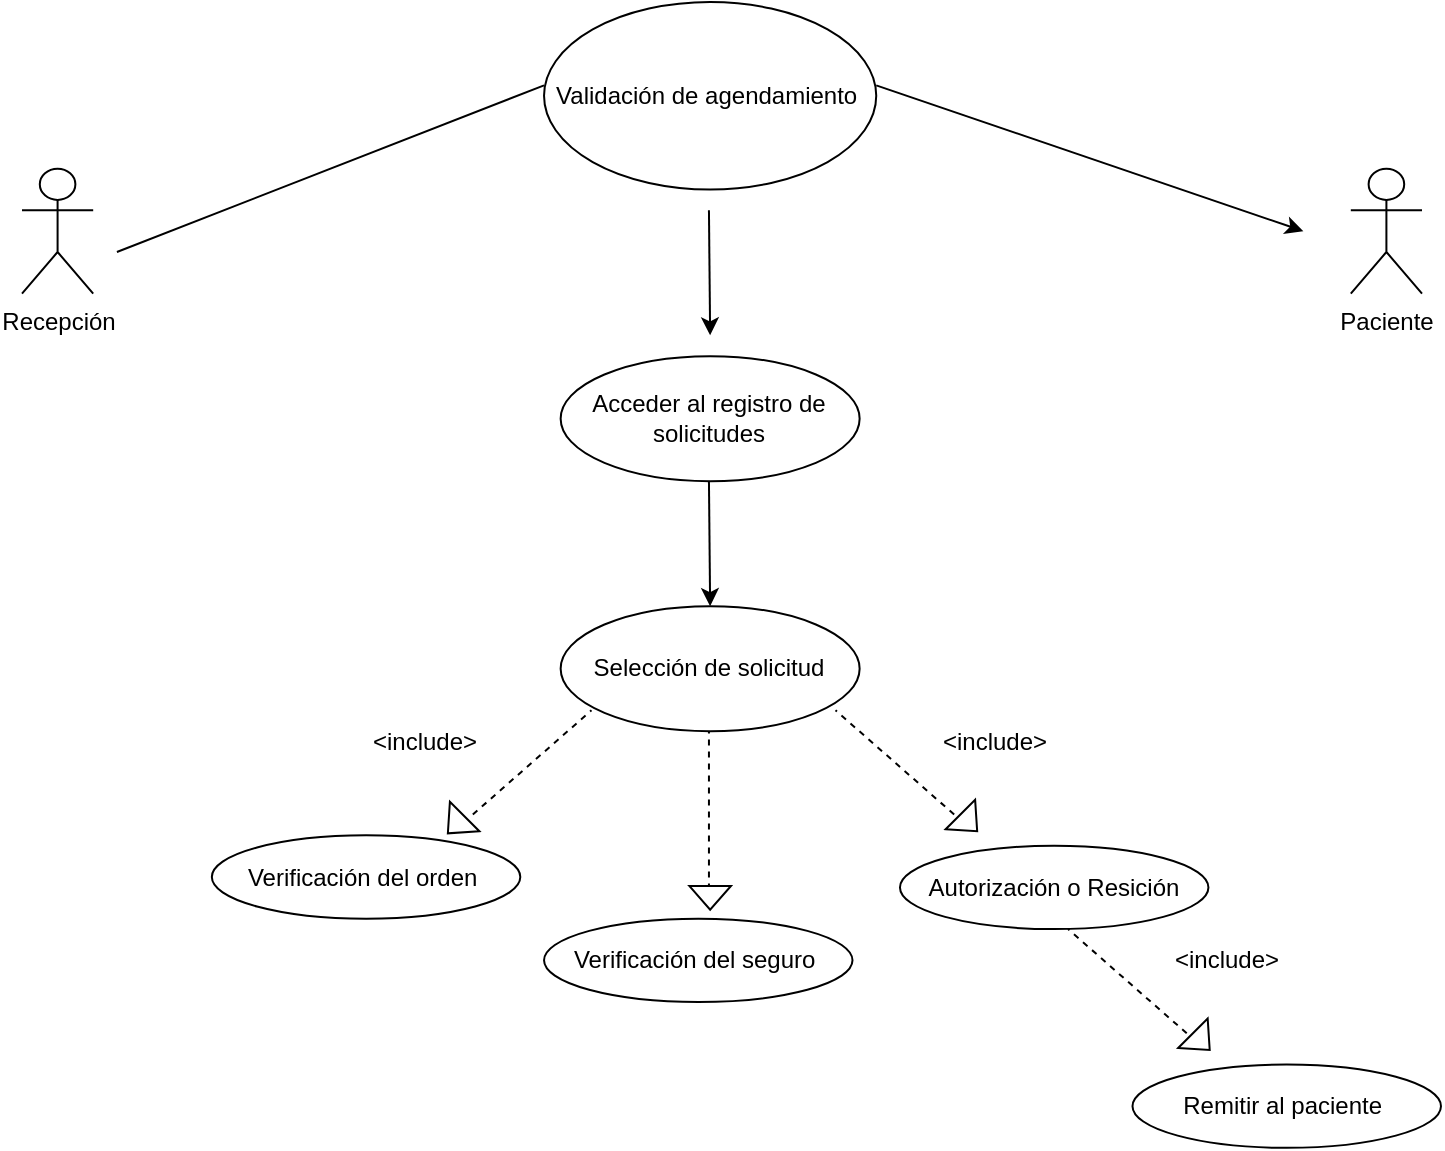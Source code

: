 <mxfile version="21.0.6" type="github">
  <diagram name="Página-1" id="bPgsMU8PRrx963c7AV9I">
    <mxGraphModel dx="880" dy="452" grid="1" gridSize="10" guides="1" tooltips="1" connect="1" arrows="1" fold="1" page="1" pageScale="1" pageWidth="827" pageHeight="1169" math="0" shadow="0">
      <root>
        <mxCell id="0" />
        <mxCell id="1" parent="0" />
        <mxCell id="F2iqbNTk3JjC4EuO5BKv-2" value="Recepción" style="shape=umlActor;verticalLabelPosition=bottom;verticalAlign=top;html=1;outlineConnect=0;" vertex="1" parent="1">
          <mxGeometry x="70" y="443.333" width="35.593" height="62.5" as="geometry" />
        </mxCell>
        <mxCell id="F2iqbNTk3JjC4EuO5BKv-3" value="Paciente" style="shape=umlActor;verticalLabelPosition=bottom;verticalAlign=top;html=1;outlineConnect=0;" vertex="1" parent="1">
          <mxGeometry x="734.407" y="443.333" width="35.593" height="62.5" as="geometry" />
        </mxCell>
        <mxCell id="F2iqbNTk3JjC4EuO5BKv-4" value="Validación de agendamiento&amp;nbsp;" style="ellipse;whiteSpace=wrap;html=1;" vertex="1" parent="1">
          <mxGeometry x="331.017" y="360" width="166.102" height="93.75" as="geometry" />
        </mxCell>
        <mxCell id="F2iqbNTk3JjC4EuO5BKv-5" value="" style="endArrow=none;html=1;rounded=0;" edge="1" parent="1">
          <mxGeometry width="50" height="50" relative="1" as="geometry">
            <mxPoint x="117.458" y="485" as="sourcePoint" />
            <mxPoint x="331.017" y="401.667" as="targetPoint" />
          </mxGeometry>
        </mxCell>
        <mxCell id="F2iqbNTk3JjC4EuO5BKv-6" value="" style="endArrow=classic;html=1;rounded=0;" edge="1" parent="1">
          <mxGeometry width="50" height="50" relative="1" as="geometry">
            <mxPoint x="497.119" y="401.667" as="sourcePoint" />
            <mxPoint x="710.678" y="474.583" as="targetPoint" />
          </mxGeometry>
        </mxCell>
        <mxCell id="F2iqbNTk3JjC4EuO5BKv-7" value="" style="endArrow=classic;html=1;rounded=0;" edge="1" parent="1">
          <mxGeometry width="50" height="50" relative="1" as="geometry">
            <mxPoint x="413.475" y="464.167" as="sourcePoint" />
            <mxPoint x="414.068" y="526.667" as="targetPoint" />
          </mxGeometry>
        </mxCell>
        <mxCell id="F2iqbNTk3JjC4EuO5BKv-8" value="Acceder al registro de solicitudes" style="ellipse;whiteSpace=wrap;html=1;" vertex="1" parent="1">
          <mxGeometry x="339.322" y="537.083" width="149.492" height="62.5" as="geometry" />
        </mxCell>
        <mxCell id="F2iqbNTk3JjC4EuO5BKv-9" value="" style="endArrow=classic;html=1;rounded=0;" edge="1" parent="1">
          <mxGeometry width="50" height="50" relative="1" as="geometry">
            <mxPoint x="413.475" y="599.583" as="sourcePoint" />
            <mxPoint x="414.068" y="662.083" as="targetPoint" />
          </mxGeometry>
        </mxCell>
        <mxCell id="F2iqbNTk3JjC4EuO5BKv-10" value="Selección de solicitud" style="ellipse;whiteSpace=wrap;html=1;" vertex="1" parent="1">
          <mxGeometry x="339.322" y="662.083" width="149.492" height="62.5" as="geometry" />
        </mxCell>
        <mxCell id="F2iqbNTk3JjC4EuO5BKv-11" value="" style="endArrow=none;dashed=1;html=1;rounded=0;" edge="1" parent="1">
          <mxGeometry width="50" height="50" relative="1" as="geometry">
            <mxPoint x="295.424" y="766.25" as="sourcePoint" />
            <mxPoint x="354.746" y="714.167" as="targetPoint" />
          </mxGeometry>
        </mxCell>
        <mxCell id="F2iqbNTk3JjC4EuO5BKv-12" value="" style="triangle;whiteSpace=wrap;html=1;rotation=135;" vertex="1" parent="1">
          <mxGeometry x="281.186" y="761.042" width="11.864" height="20.833" as="geometry" />
        </mxCell>
        <mxCell id="F2iqbNTk3JjC4EuO5BKv-13" value="" style="endArrow=none;dashed=1;html=1;rounded=0;flipH=1;" edge="1" parent="1">
          <mxGeometry width="50" height="50" relative="1" as="geometry">
            <mxPoint x="475.763" y="766.25" as="sourcePoint" />
            <mxPoint x="535.085" y="714.167" as="targetPoint" />
          </mxGeometry>
        </mxCell>
        <mxCell id="F2iqbNTk3JjC4EuO5BKv-14" value="" style="triangle;whiteSpace=wrap;html=1;rotation=-135;flipH=1;" vertex="1" parent="1">
          <mxGeometry x="537.458" y="760" width="11.864" height="20.833" as="geometry" />
        </mxCell>
        <mxCell id="F2iqbNTk3JjC4EuO5BKv-15" value="" style="endArrow=none;dashed=1;html=1;rounded=0;" edge="1" parent="1">
          <mxGeometry width="50" height="50" relative="1" as="geometry">
            <mxPoint x="413.475" y="803.75" as="sourcePoint" />
            <mxPoint x="413.475" y="724.583" as="targetPoint" />
          </mxGeometry>
        </mxCell>
        <mxCell id="F2iqbNTk3JjC4EuO5BKv-16" value="" style="triangle;whiteSpace=wrap;html=1;rotation=-90;flipH=1;" vertex="1" parent="1">
          <mxGeometry x="408.136" y="797.5" width="11.864" height="20.833" as="geometry" />
        </mxCell>
        <mxCell id="F2iqbNTk3JjC4EuO5BKv-17" value="Verificación del orden&amp;nbsp;" style="ellipse;whiteSpace=wrap;html=1;" vertex="1" parent="1">
          <mxGeometry x="164.915" y="776.667" width="154.237" height="41.667" as="geometry" />
        </mxCell>
        <mxCell id="F2iqbNTk3JjC4EuO5BKv-18" value="Verificación del seguro&amp;nbsp;" style="ellipse;whiteSpace=wrap;html=1;" vertex="1" parent="1">
          <mxGeometry x="331.017" y="818.333" width="154.237" height="41.667" as="geometry" />
        </mxCell>
        <mxCell id="F2iqbNTk3JjC4EuO5BKv-19" value="Autorización o Resición" style="ellipse;whiteSpace=wrap;html=1;" vertex="1" parent="1">
          <mxGeometry x="508.983" y="781.875" width="154.237" height="41.667" as="geometry" />
        </mxCell>
        <mxCell id="F2iqbNTk3JjC4EuO5BKv-20" value="&amp;lt;include&amp;gt;" style="text;html=1;strokeColor=none;fillColor=none;align=center;verticalAlign=middle;whiteSpace=wrap;rounded=0;" vertex="1" parent="1">
          <mxGeometry x="236.102" y="714.167" width="71.186" height="31.25" as="geometry" />
        </mxCell>
        <mxCell id="F2iqbNTk3JjC4EuO5BKv-21" value="&amp;lt;include&amp;gt;" style="text;html=1;strokeColor=none;fillColor=none;align=center;verticalAlign=middle;whiteSpace=wrap;rounded=0;" vertex="1" parent="1">
          <mxGeometry x="520.847" y="714.167" width="71.186" height="31.25" as="geometry" />
        </mxCell>
        <mxCell id="F2iqbNTk3JjC4EuO5BKv-22" value="" style="endArrow=none;dashed=1;html=1;rounded=0;flipH=1;" edge="1" parent="1">
          <mxGeometry width="50" height="50" relative="1" as="geometry">
            <mxPoint x="592.033" y="875.63" as="sourcePoint" />
            <mxPoint x="651.355" y="823.547" as="targetPoint" />
          </mxGeometry>
        </mxCell>
        <mxCell id="F2iqbNTk3JjC4EuO5BKv-23" value="" style="triangle;whiteSpace=wrap;html=1;rotation=-135;flipH=1;" vertex="1" parent="1">
          <mxGeometry x="653.728" y="869.38" width="11.864" height="20.833" as="geometry" />
        </mxCell>
        <mxCell id="F2iqbNTk3JjC4EuO5BKv-24" value="Remitir al paciente&amp;nbsp;" style="ellipse;whiteSpace=wrap;html=1;" vertex="1" parent="1">
          <mxGeometry x="625.253" y="891.255" width="154.237" height="41.667" as="geometry" />
        </mxCell>
        <mxCell id="F2iqbNTk3JjC4EuO5BKv-25" value="&amp;lt;include&amp;gt;" style="text;html=1;strokeColor=none;fillColor=none;align=center;verticalAlign=middle;whiteSpace=wrap;rounded=0;" vertex="1" parent="1">
          <mxGeometry x="637.117" y="823.547" width="71.186" height="31.25" as="geometry" />
        </mxCell>
      </root>
    </mxGraphModel>
  </diagram>
</mxfile>
